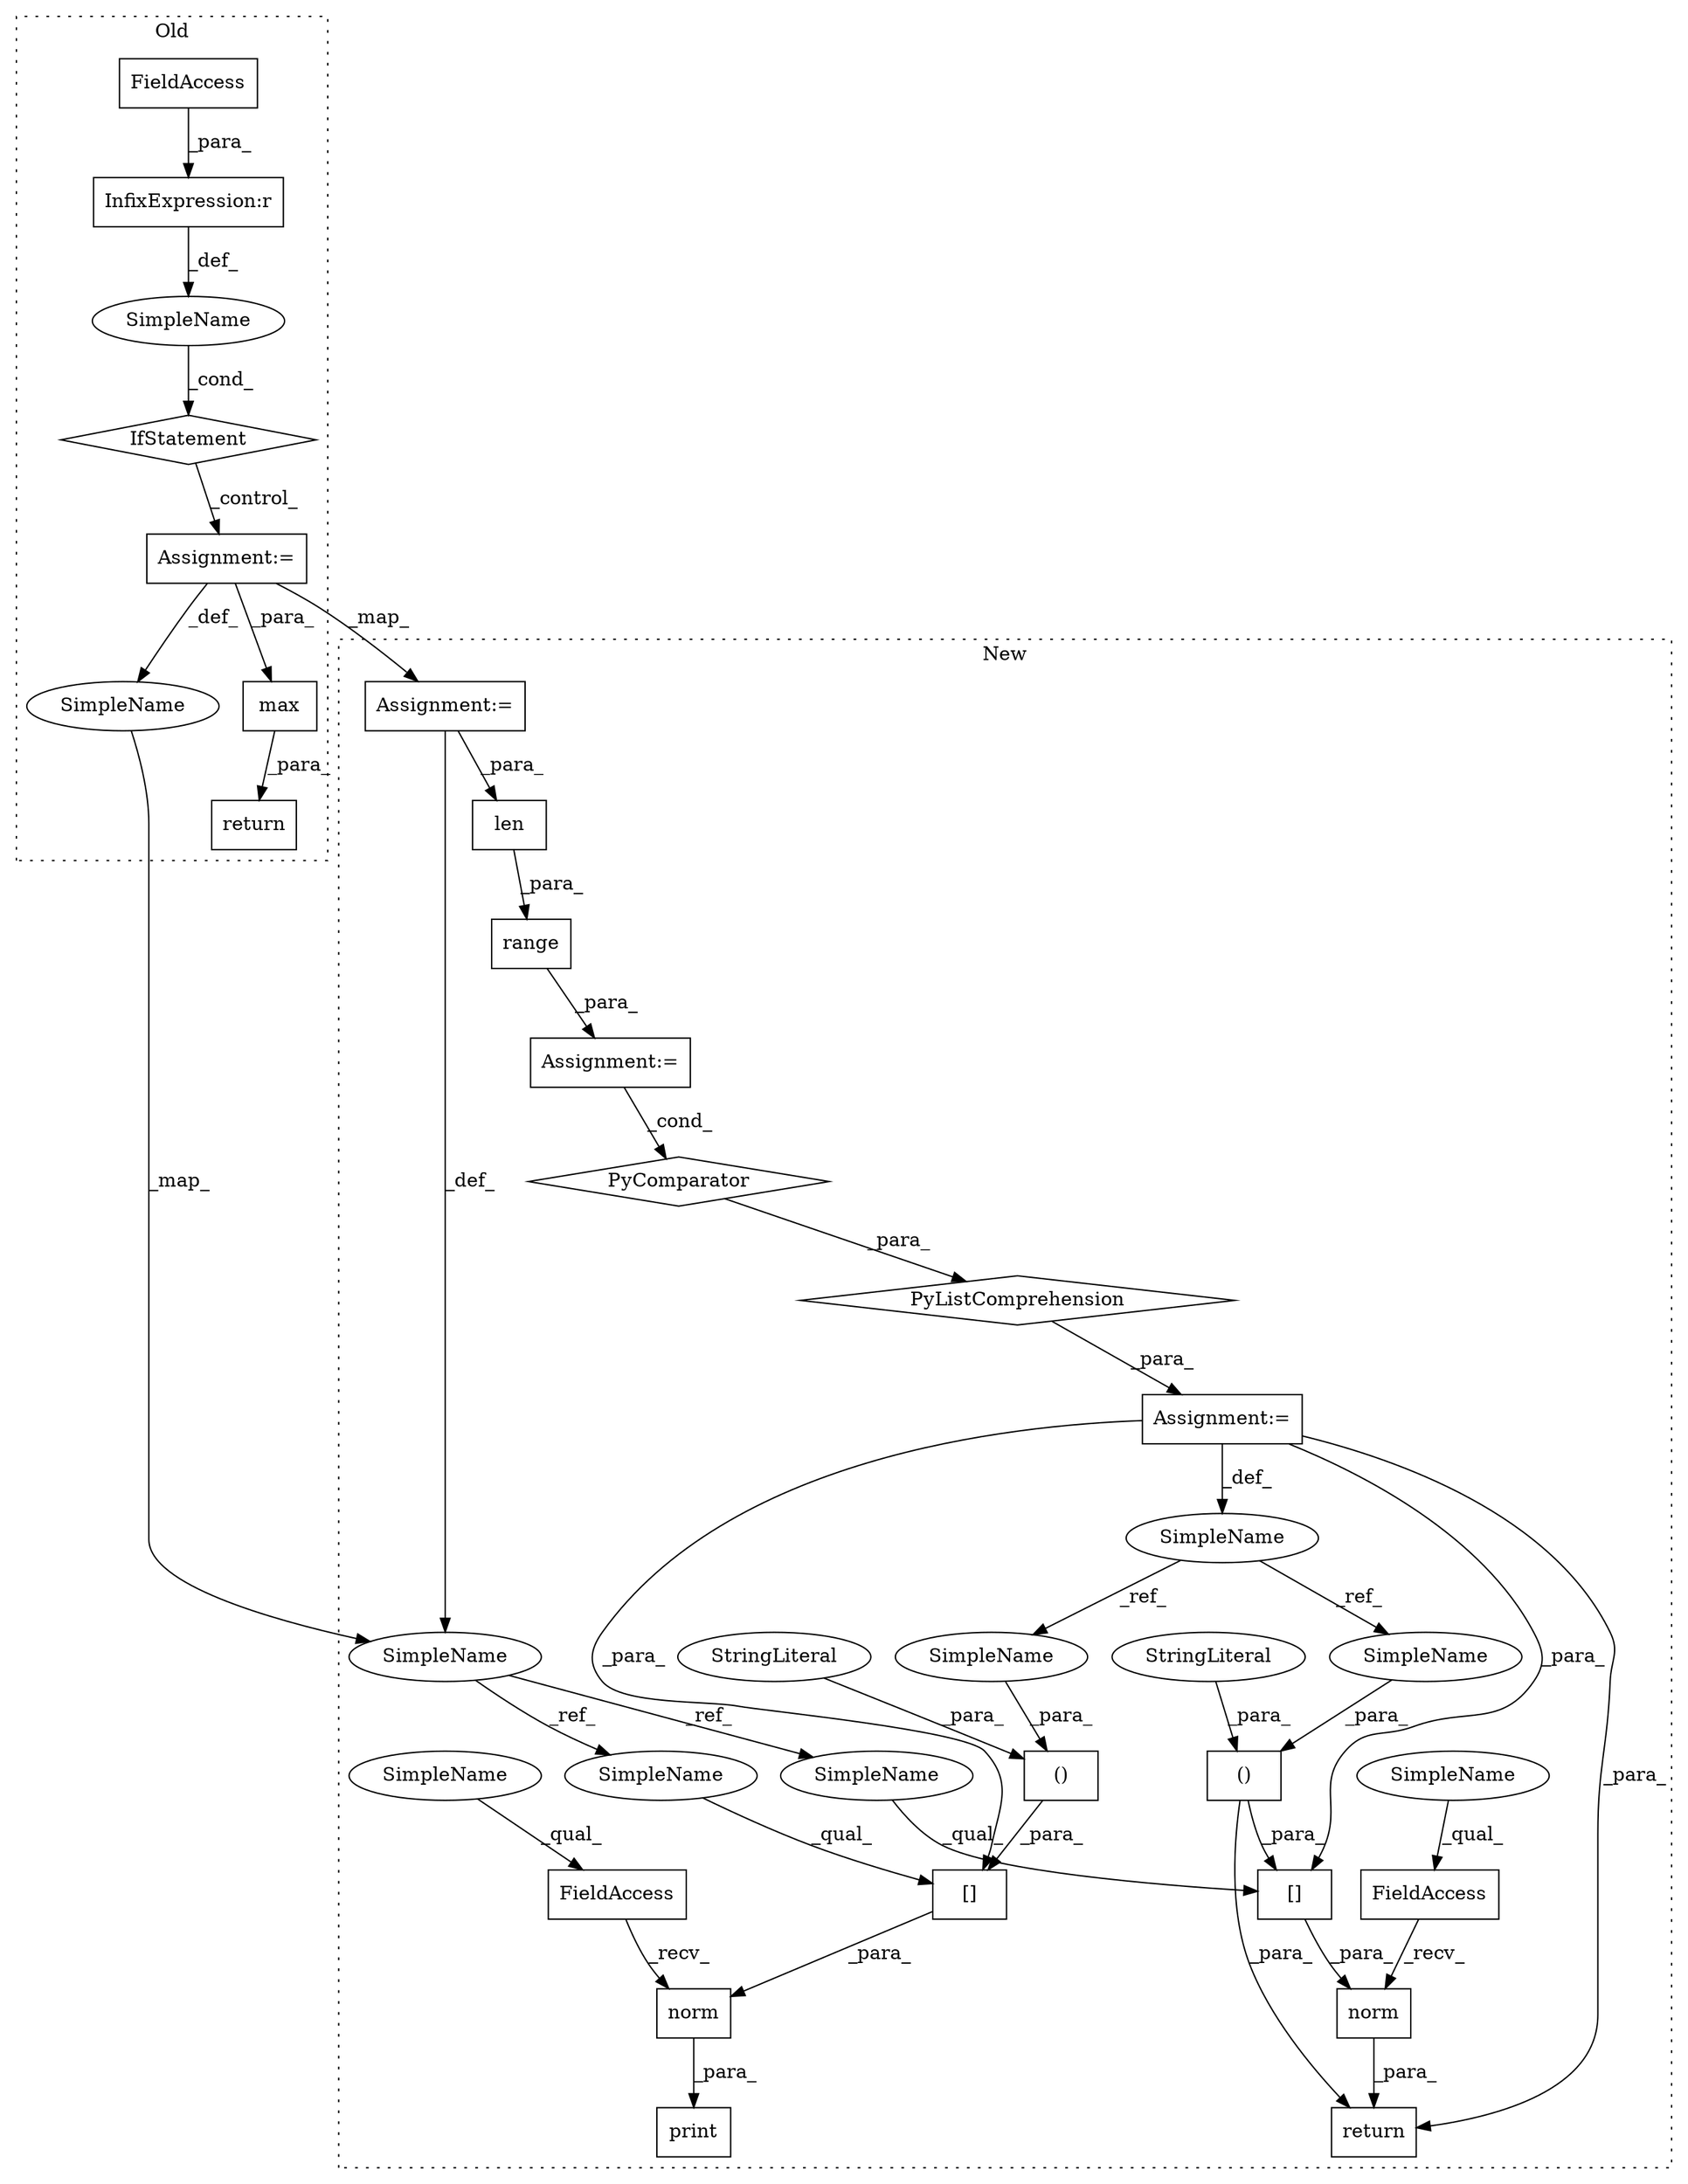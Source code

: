 digraph G {
subgraph cluster0 {
1 [label="max" a="32" s="1389,1394" l="4,1" shape="box"];
19 [label="return" a="41" s="1376" l="7" shape="box"];
22 [label="Assignment:=" a="7" s="1303" l="1" shape="box"];
23 [label="InfixExpression:r" a="27" s="1284" l="4" shape="box"];
24 [label="SimpleName" a="42" s="" l="" shape="ellipse"];
25 [label="IfStatement" a="25" s="1279,1292" l="4,2" shape="diamond"];
26 [label="FieldAccess" a="22" s="1288" l="4" shape="box"];
28 [label="SimpleName" a="42" s="1302" l="1" shape="ellipse"];
label = "Old";
style="dotted";
}
subgraph cluster1 {
2 [label="norm" a="32" s="1646,1692" l="5,1" shape="box"];
3 [label="FieldAccess" a="22" s="1633" l="12" shape="box"];
4 [label="Assignment:=" a="7" s="1419" l="12" shape="box"];
5 [label="()" a="106" s="1658" l="32" shape="box"];
6 [label="[]" a="2" s="1651,1690" l="7,2" shape="box"];
7 [label="()" a="106" s="1584" l="32" shape="box"];
8 [label="[]" a="2" s="1577,1616" l="7,2" shape="box"];
9 [label="range" a="32" s="1497,1512" l="6,1" shape="box"];
10 [label="PyComparator" a="113" s="1490" l="55" shape="diamond"];
11 [label="print" a="32" s="1553,1619" l="6,1" shape="box"];
12 [label="FieldAccess" a="22" s="1559" l="12" shape="box"];
13 [label="len" a="32" s="1503,1511" l="4,1" shape="box"];
14 [label="SimpleName" a="42" s="1416" l="3" shape="ellipse"];
15 [label="StringLiteral" a="45" s="1658" l="16" shape="ellipse"];
16 [label="StringLiteral" a="45" s="1584" l="16" shape="ellipse"];
17 [label="Assignment:=" a="7" s="1490" l="55" shape="box"];
18 [label="PyListComprehension" a="109" s="1431" l="122" shape="diamond"];
20 [label="return" a="41" s="1626" l="7" shape="box"];
21 [label="Assignment:=" a="7" s="1332" l="1" shape="box"];
27 [label="SimpleName" a="42" s="1331" l="1" shape="ellipse"];
29 [label="norm" a="32" s="1572,1618" l="5,1" shape="box"];
30 [label="SimpleName" a="42" s="1577" l="1" shape="ellipse"];
31 [label="SimpleName" a="42" s="1651" l="1" shape="ellipse"];
32 [label="SimpleName" a="42" s="1633" l="5" shape="ellipse"];
33 [label="SimpleName" a="42" s="1559" l="5" shape="ellipse"];
34 [label="SimpleName" a="42" s="1613" l="3" shape="ellipse"];
35 [label="SimpleName" a="42" s="1687" l="3" shape="ellipse"];
label = "New";
style="dotted";
}
1 -> 19 [label="_para_"];
2 -> 20 [label="_para_"];
3 -> 2 [label="_recv_"];
4 -> 8 [label="_para_"];
4 -> 6 [label="_para_"];
4 -> 20 [label="_para_"];
4 -> 14 [label="_def_"];
5 -> 6 [label="_para_"];
5 -> 20 [label="_para_"];
6 -> 2 [label="_para_"];
7 -> 8 [label="_para_"];
8 -> 29 [label="_para_"];
9 -> 17 [label="_para_"];
10 -> 18 [label="_para_"];
12 -> 29 [label="_recv_"];
13 -> 9 [label="_para_"];
14 -> 35 [label="_ref_"];
14 -> 34 [label="_ref_"];
15 -> 5 [label="_para_"];
16 -> 7 [label="_para_"];
17 -> 10 [label="_cond_"];
18 -> 4 [label="_para_"];
21 -> 27 [label="_def_"];
21 -> 13 [label="_para_"];
22 -> 1 [label="_para_"];
22 -> 28 [label="_def_"];
22 -> 21 [label="_map_"];
23 -> 24 [label="_def_"];
24 -> 25 [label="_cond_"];
25 -> 22 [label="_control_"];
26 -> 23 [label="_para_"];
27 -> 30 [label="_ref_"];
27 -> 31 [label="_ref_"];
28 -> 27 [label="_map_"];
29 -> 11 [label="_para_"];
30 -> 8 [label="_qual_"];
31 -> 6 [label="_qual_"];
32 -> 3 [label="_qual_"];
33 -> 12 [label="_qual_"];
34 -> 7 [label="_para_"];
35 -> 5 [label="_para_"];
}